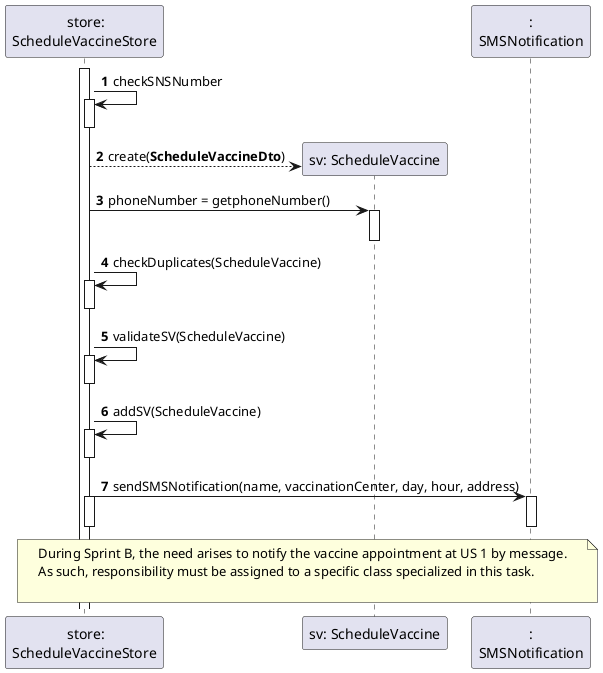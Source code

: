 @startuml
'https://plantuml.com/sequence-diagram

autonumber

participant " store:\nScheduleVaccineStore" as STORE
participant "sv: ScheduleVaccine" as SV
participant ":\nSMSNotification" as SMS

activate STORE
STORE -> STORE: checkSNSNumber
activate STORE
deactivate STORE


create SV

STORE --> SV: create(**ScheduleVaccineDto**)

STORE -> SV: phoneNumber = getphoneNumber()
activate SV
deactivate SV

STORE -> STORE: checkDuplicates(ScheduleVaccine)
activate STORE
deactivate STORE


STORE -> STORE: validateSV(ScheduleVaccine)
activate STORE
deactivate STORE

STORE -> STORE: addSV(ScheduleVaccine)
activate STORE
deactivate STORE

STORE -> SMS: sendSMSNotification(name, vaccinationCenter, day, hour, address)
activate STORE
deactivate STORE
activate SMS
deactivate SMS


note over STORE, SMS
During Sprint B, the need arises to notify the vaccine appointment at US 1 by message.
As such, responsibility must be assigned to a specific class specialized in this task.

end note

@enduml